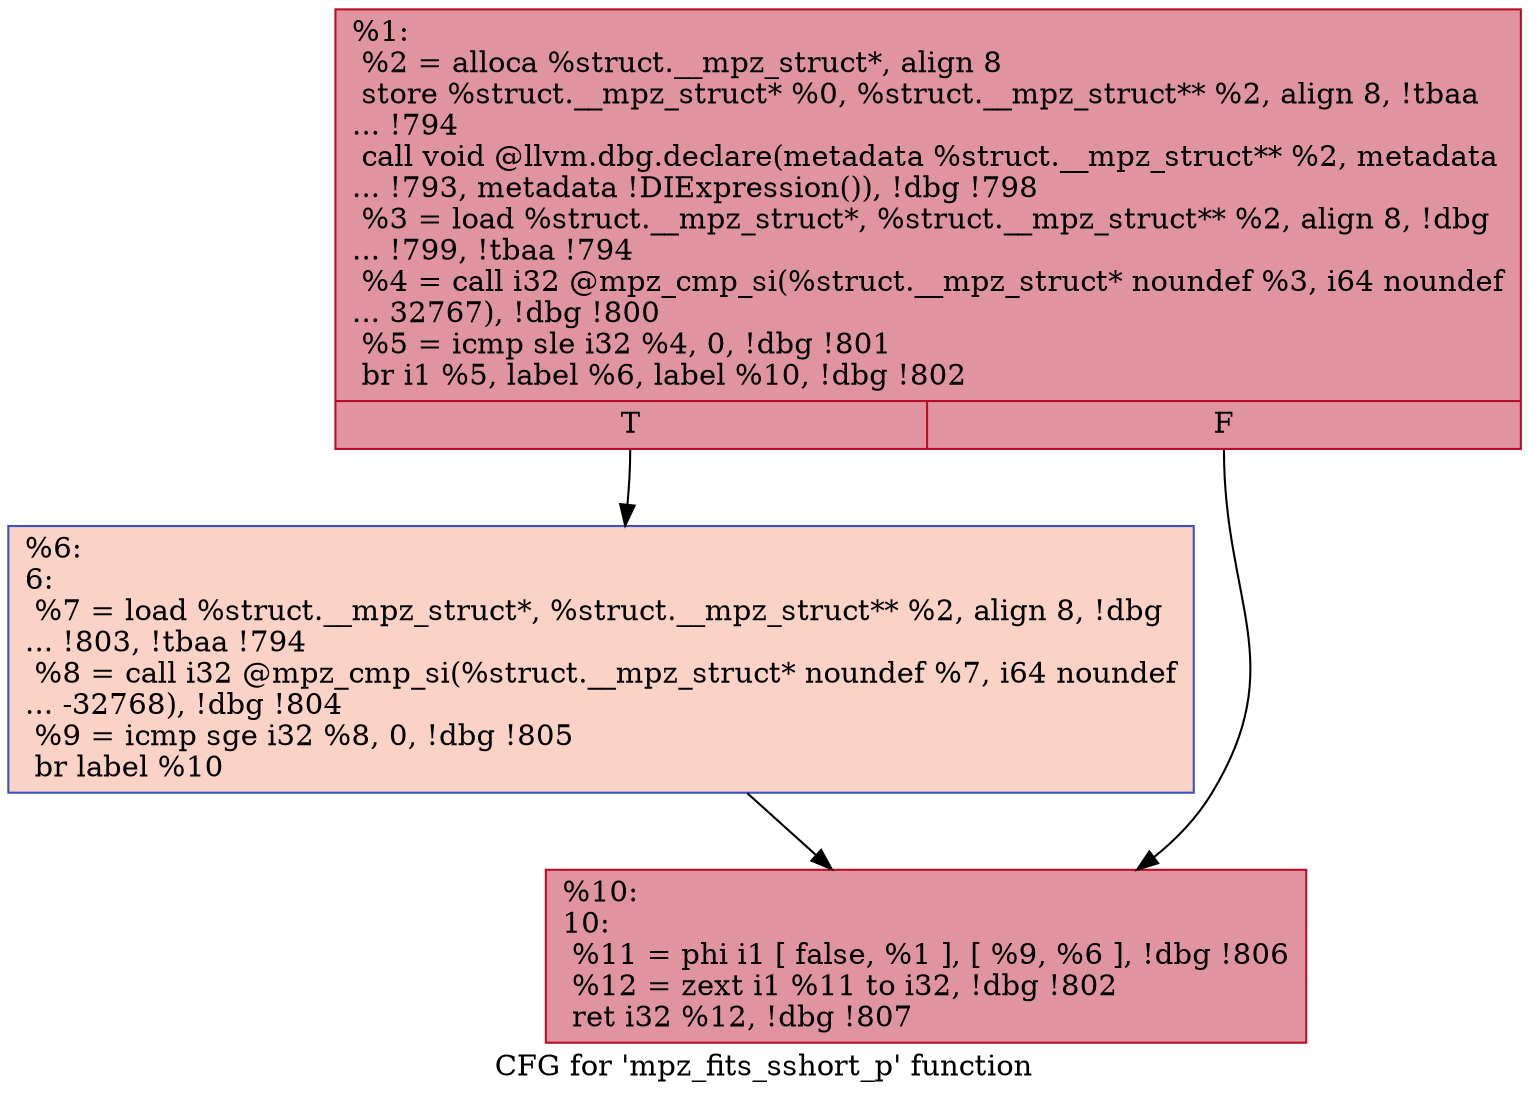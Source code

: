 digraph "CFG for 'mpz_fits_sshort_p' function" {
	label="CFG for 'mpz_fits_sshort_p' function";

	Node0x2653460 [shape=record,color="#b70d28ff", style=filled, fillcolor="#b70d2870",label="{%1:\l  %2 = alloca %struct.__mpz_struct*, align 8\l  store %struct.__mpz_struct* %0, %struct.__mpz_struct** %2, align 8, !tbaa\l... !794\l  call void @llvm.dbg.declare(metadata %struct.__mpz_struct** %2, metadata\l... !793, metadata !DIExpression()), !dbg !798\l  %3 = load %struct.__mpz_struct*, %struct.__mpz_struct** %2, align 8, !dbg\l... !799, !tbaa !794\l  %4 = call i32 @mpz_cmp_si(%struct.__mpz_struct* noundef %3, i64 noundef\l... 32767), !dbg !800\l  %5 = icmp sle i32 %4, 0, !dbg !801\l  br i1 %5, label %6, label %10, !dbg !802\l|{<s0>T|<s1>F}}"];
	Node0x2653460:s0 -> Node0x26534b0;
	Node0x2653460:s1 -> Node0x2653500;
	Node0x26534b0 [shape=record,color="#3d50c3ff", style=filled, fillcolor="#f59c7d70",label="{%6:\l6:                                                \l  %7 = load %struct.__mpz_struct*, %struct.__mpz_struct** %2, align 8, !dbg\l... !803, !tbaa !794\l  %8 = call i32 @mpz_cmp_si(%struct.__mpz_struct* noundef %7, i64 noundef\l... -32768), !dbg !804\l  %9 = icmp sge i32 %8, 0, !dbg !805\l  br label %10\l}"];
	Node0x26534b0 -> Node0x2653500;
	Node0x2653500 [shape=record,color="#b70d28ff", style=filled, fillcolor="#b70d2870",label="{%10:\l10:                                               \l  %11 = phi i1 [ false, %1 ], [ %9, %6 ], !dbg !806\l  %12 = zext i1 %11 to i32, !dbg !802\l  ret i32 %12, !dbg !807\l}"];
}
